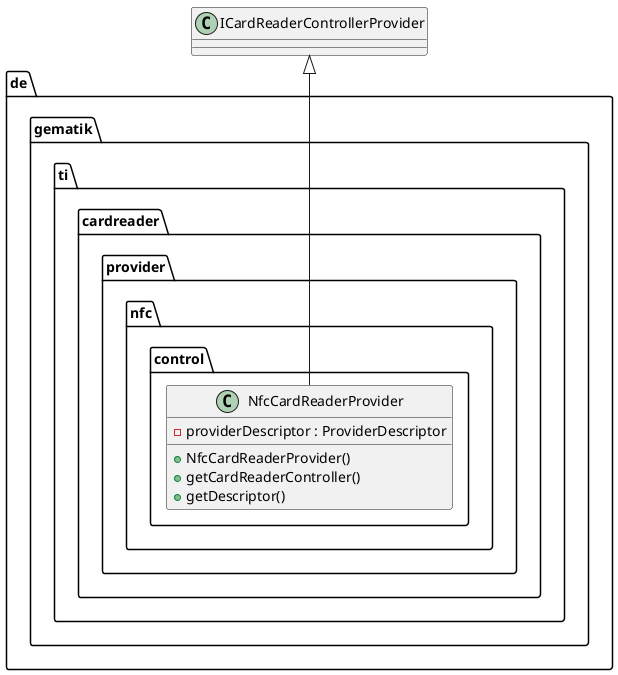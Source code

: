 @startuml

    package de.gematik.ti.cardreader.provider.nfc.control {
      class NfcCardReaderProvider {
                - providerDescriptor : ProviderDescriptor
                + NfcCardReaderProvider()
                + getCardReaderController()
                + getDescriptor()
      }
    }

  NfcCardReaderProvider -up-|> ICardReaderControllerProvider

@enduml
